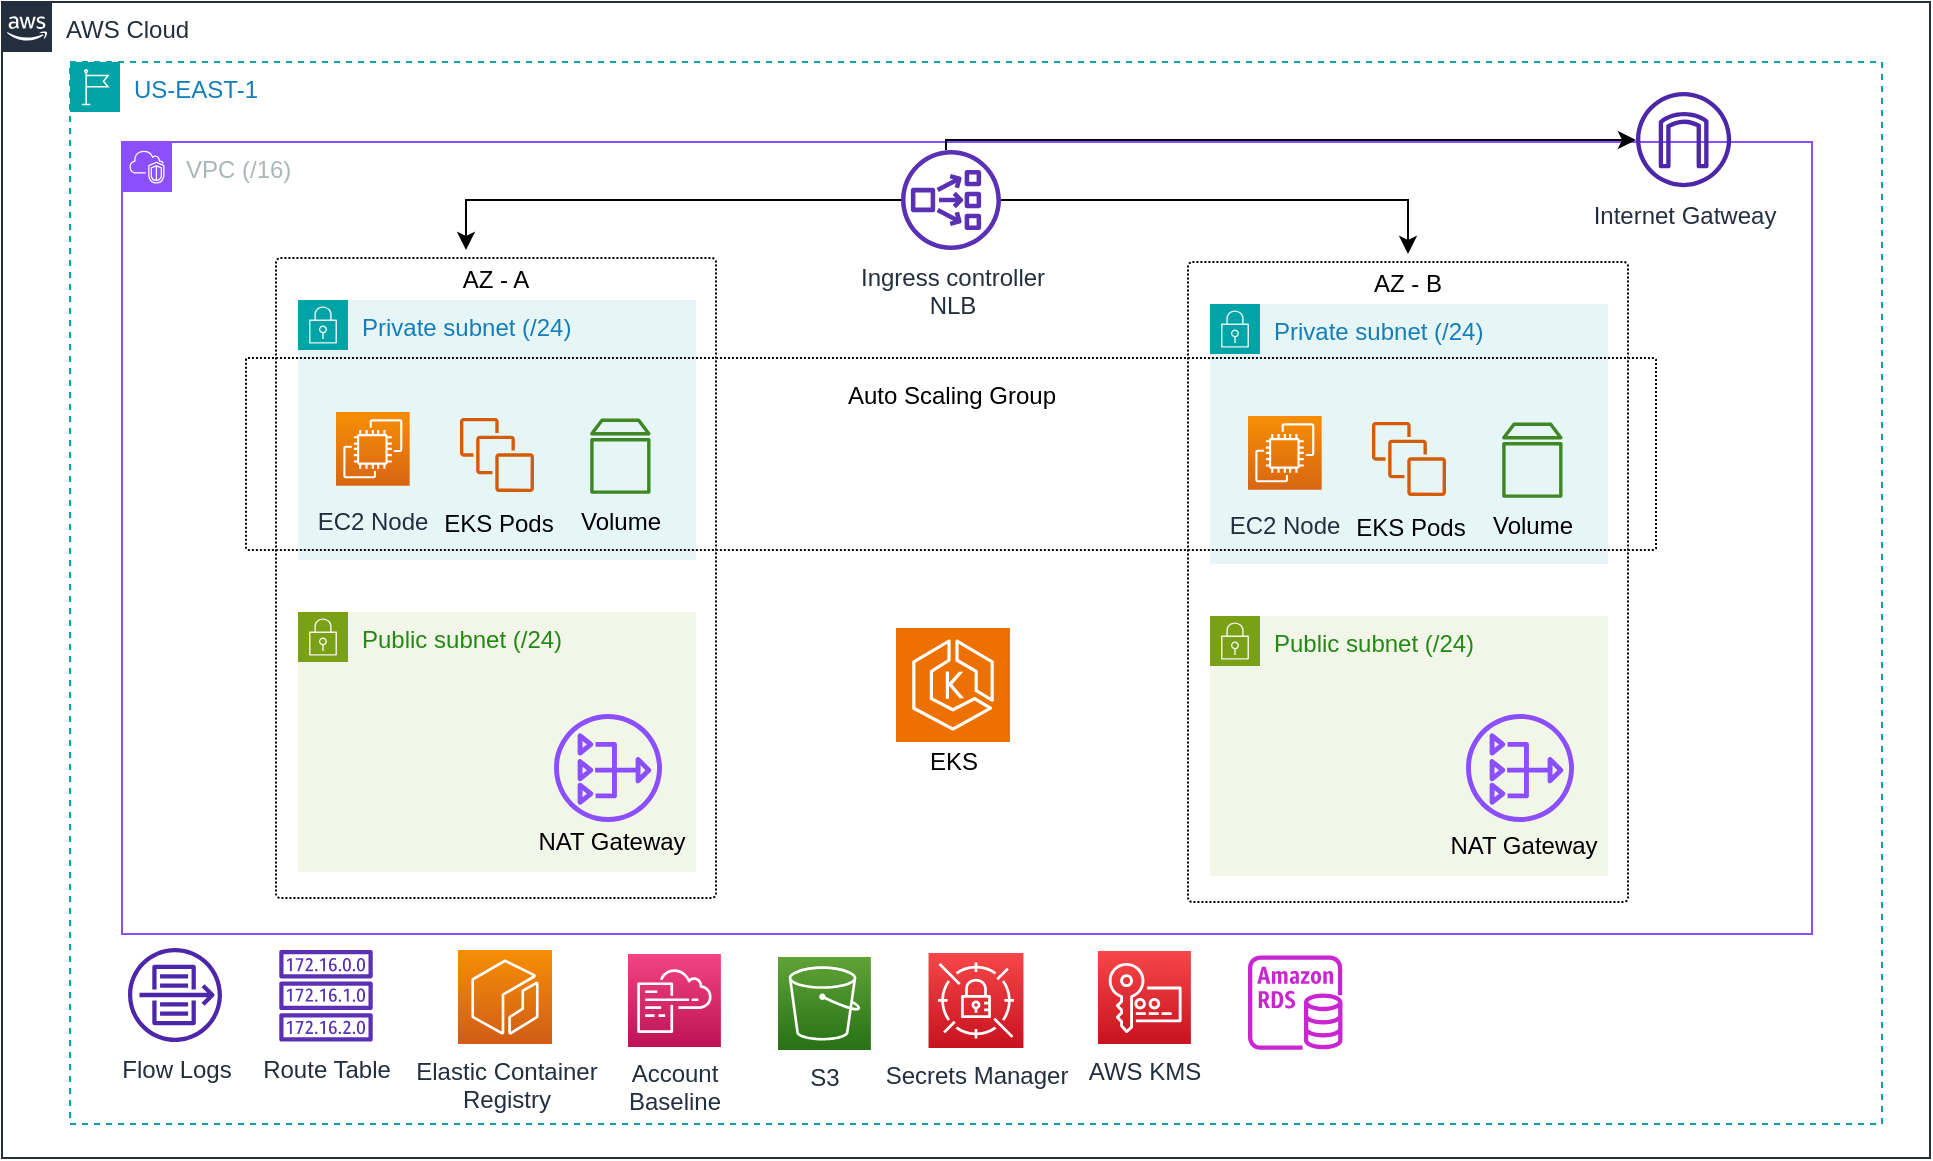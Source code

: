 <mxfile version="24.6.4" type="device">
  <diagram name="Página-1" id="-zVH7wra4wSJ4nItj-KG">
    <mxGraphModel dx="2595" dy="697" grid="0" gridSize="10" guides="1" tooltips="1" connect="1" arrows="1" fold="1" page="0" pageScale="1" pageWidth="827" pageHeight="1169" math="0" shadow="0">
      <root>
        <mxCell id="0" />
        <mxCell id="1" parent="0" />
        <mxCell id="qDiGHT9fKr-F-e3usDwU-3" value="AWS Cloud" style="points=[[0,0],[0.25,0],[0.5,0],[0.75,0],[1,0],[1,0.25],[1,0.5],[1,0.75],[1,1],[0.75,1],[0.5,1],[0.25,1],[0,1],[0,0.75],[0,0.5],[0,0.25]];outlineConnect=0;gradientColor=none;html=1;whiteSpace=wrap;fontSize=12;fontStyle=0;container=1;pointerEvents=0;collapsible=0;recursiveResize=0;shape=mxgraph.aws4.group;grIcon=mxgraph.aws4.group_aws_cloud_alt;strokeColor=#232F3E;fillColor=none;verticalAlign=top;align=left;spacingLeft=30;fontColor=#232F3E;dashed=0;" vertex="1" parent="1">
          <mxGeometry x="-1012" y="91" width="964" height="578" as="geometry" />
        </mxCell>
        <mxCell id="qDiGHT9fKr-F-e3usDwU-5" value="US-EAST-1" style="points=[[0,0],[0.25,0],[0.5,0],[0.75,0],[1,0],[1,0.25],[1,0.5],[1,0.75],[1,1],[0.75,1],[0.5,1],[0.25,1],[0,1],[0,0.75],[0,0.5],[0,0.25]];outlineConnect=0;gradientColor=none;html=1;whiteSpace=wrap;fontSize=12;fontStyle=0;container=1;pointerEvents=0;collapsible=0;recursiveResize=0;shape=mxgraph.aws4.group;grIcon=mxgraph.aws4.group_region;strokeColor=#00A4A6;fillColor=none;verticalAlign=top;align=left;spacingLeft=30;fontColor=#147EBA;dashed=1;" vertex="1" parent="qDiGHT9fKr-F-e3usDwU-3">
          <mxGeometry x="34" y="30" width="906" height="531" as="geometry" />
        </mxCell>
        <mxCell id="qDiGHT9fKr-F-e3usDwU-4" value="VPC (/16)" style="points=[[0,0],[0.25,0],[0.5,0],[0.75,0],[1,0],[1,0.25],[1,0.5],[1,0.75],[1,1],[0.75,1],[0.5,1],[0.25,1],[0,1],[0,0.75],[0,0.5],[0,0.25]];outlineConnect=0;gradientColor=none;html=1;whiteSpace=wrap;fontSize=12;fontStyle=0;container=1;pointerEvents=0;collapsible=0;recursiveResize=0;shape=mxgraph.aws4.group;grIcon=mxgraph.aws4.group_vpc2;strokeColor=#8C4FFF;fillColor=none;verticalAlign=top;align=left;spacingLeft=30;fontColor=#AAB7B8;dashed=0;" vertex="1" parent="qDiGHT9fKr-F-e3usDwU-5">
          <mxGeometry x="26" y="40" width="845" height="396" as="geometry" />
        </mxCell>
        <mxCell id="qDiGHT9fKr-F-e3usDwU-24" value="" style="group" vertex="1" connectable="0" parent="qDiGHT9fKr-F-e3usDwU-4">
          <mxGeometry x="77" y="58" width="692" height="322" as="geometry" />
        </mxCell>
        <mxCell id="qDiGHT9fKr-F-e3usDwU-26" value="" style="group" vertex="1" connectable="0" parent="qDiGHT9fKr-F-e3usDwU-24">
          <mxGeometry x="456" y="2" width="220" height="320" as="geometry" />
        </mxCell>
        <mxCell id="qDiGHT9fKr-F-e3usDwU-27" value="" style="rounded=1;arcSize=1;dashed=1;fillColor=none;gradientColor=none;dashPattern=1 1;strokeWidth=1;" vertex="1" parent="qDiGHT9fKr-F-e3usDwU-26">
          <mxGeometry width="220" height="320" as="geometry" />
        </mxCell>
        <mxCell id="qDiGHT9fKr-F-e3usDwU-28" value="Public subnet (/24)" style="points=[[0,0],[0.25,0],[0.5,0],[0.75,0],[1,0],[1,0.25],[1,0.5],[1,0.75],[1,1],[0.75,1],[0.5,1],[0.25,1],[0,1],[0,0.75],[0,0.5],[0,0.25]];outlineConnect=0;gradientColor=none;html=1;whiteSpace=wrap;fontSize=12;fontStyle=0;container=1;pointerEvents=0;collapsible=0;recursiveResize=0;shape=mxgraph.aws4.group;grIcon=mxgraph.aws4.group_security_group;grStroke=0;strokeColor=#7AA116;fillColor=#F2F6E8;verticalAlign=top;align=left;spacingLeft=30;fontColor=#248814;dashed=0;" vertex="1" parent="qDiGHT9fKr-F-e3usDwU-26">
          <mxGeometry x="11" y="177" width="199" height="130" as="geometry" />
        </mxCell>
        <mxCell id="qDiGHT9fKr-F-e3usDwU-29" value="" style="sketch=0;outlineConnect=0;fontColor=#232F3E;gradientColor=none;fillColor=#8C4FFF;strokeColor=none;dashed=0;verticalLabelPosition=bottom;verticalAlign=top;align=center;html=1;fontSize=12;fontStyle=0;aspect=fixed;pointerEvents=1;shape=mxgraph.aws4.nat_gateway;" vertex="1" parent="qDiGHT9fKr-F-e3usDwU-28">
          <mxGeometry x="128" y="49" width="54" height="54" as="geometry" />
        </mxCell>
        <mxCell id="qDiGHT9fKr-F-e3usDwU-30" value="Private subnet (/24)" style="points=[[0,0],[0.25,0],[0.5,0],[0.75,0],[1,0],[1,0.25],[1,0.5],[1,0.75],[1,1],[0.75,1],[0.5,1],[0.25,1],[0,1],[0,0.75],[0,0.5],[0,0.25]];outlineConnect=0;gradientColor=none;html=1;whiteSpace=wrap;fontSize=12;fontStyle=0;container=1;pointerEvents=0;collapsible=0;recursiveResize=0;shape=mxgraph.aws4.group;grIcon=mxgraph.aws4.group_security_group;grStroke=0;strokeColor=#00A4A6;fillColor=#E6F6F7;verticalAlign=top;align=left;spacingLeft=30;fontColor=#147EBA;dashed=0;" vertex="1" parent="qDiGHT9fKr-F-e3usDwU-26">
          <mxGeometry x="11" y="21" width="199" height="130" as="geometry" />
        </mxCell>
        <mxCell id="qDiGHT9fKr-F-e3usDwU-31" value="AZ - B" style="text;html=1;align=center;verticalAlign=middle;whiteSpace=wrap;rounded=0;" vertex="1" parent="qDiGHT9fKr-F-e3usDwU-30">
          <mxGeometry x="69" y="-25" width="60" height="30" as="geometry" />
        </mxCell>
        <mxCell id="qDiGHT9fKr-F-e3usDwU-32" value="NAT Gateway" style="text;html=1;align=center;verticalAlign=middle;whiteSpace=wrap;rounded=0;" vertex="1" parent="qDiGHT9fKr-F-e3usDwU-26">
          <mxGeometry x="126" y="277" width="84" height="30" as="geometry" />
        </mxCell>
        <mxCell id="qDiGHT9fKr-F-e3usDwU-33" value="&lt;font color=&quot;#030405&quot; style=&quot;font-size: 12px;&quot;&gt;EKS Pods&lt;/font&gt;" style="sketch=0;outlineConnect=0;fontColor=#232F3E;gradientColor=none;fillColor=#D45B07;strokeColor=none;dashed=0;verticalLabelPosition=bottom;verticalAlign=top;align=center;html=1;fontSize=14;fontStyle=0;aspect=fixed;pointerEvents=1;shape=mxgraph.aws4.instances;" vertex="1" parent="qDiGHT9fKr-F-e3usDwU-26">
          <mxGeometry x="92" y="80" width="37" height="37" as="geometry" />
        </mxCell>
        <mxCell id="qDiGHT9fKr-F-e3usDwU-34" value="&lt;font style=&quot;font-size: 12px;&quot;&gt;Volume&lt;/font&gt;" style="sketch=0;outlineConnect=0;fontColor=#000000;gradientColor=none;fillColor=#3F8624;strokeColor=none;dashed=0;verticalLabelPosition=bottom;verticalAlign=top;align=center;html=1;fontSize=12;fontStyle=0;aspect=fixed;pointerEvents=1;shape=mxgraph.aws4.volume;" vertex="1" parent="qDiGHT9fKr-F-e3usDwU-26">
          <mxGeometry x="157" y="80" width="30.33" height="38.16" as="geometry" />
        </mxCell>
        <mxCell id="qDiGHT9fKr-F-e3usDwU-35" value="&lt;font style=&quot;font-size: 12px;&quot;&gt;EC2 Node&lt;/font&gt;" style="outlineConnect=0;fontColor=#232F3E;gradientColor=#F78E04;gradientDirection=north;fillColor=#D86613;strokeColor=#ffffff;dashed=0;verticalLabelPosition=bottom;verticalAlign=top;align=center;html=1;fontSize=16;fontStyle=0;aspect=fixed;shape=mxgraph.aws4.resourceIcon;resIcon=mxgraph.aws4.ec2;fontFamily=Helvetica;" vertex="1" parent="qDiGHT9fKr-F-e3usDwU-26">
          <mxGeometry x="30" y="77" width="36.84" height="36.84" as="geometry" />
        </mxCell>
        <mxCell id="qDiGHT9fKr-F-e3usDwU-10" value="" style="rounded=1;arcSize=1;dashed=1;fillColor=none;gradientColor=none;dashPattern=1 1;strokeWidth=1;" vertex="1" parent="qDiGHT9fKr-F-e3usDwU-24">
          <mxGeometry width="220" height="320" as="geometry" />
        </mxCell>
        <mxCell id="qDiGHT9fKr-F-e3usDwU-6" value="Public subnet (/24)" style="points=[[0,0],[0.25,0],[0.5,0],[0.75,0],[1,0],[1,0.25],[1,0.5],[1,0.75],[1,1],[0.75,1],[0.5,1],[0.25,1],[0,1],[0,0.75],[0,0.5],[0,0.25]];outlineConnect=0;gradientColor=none;html=1;whiteSpace=wrap;fontSize=12;fontStyle=0;container=1;pointerEvents=0;collapsible=0;recursiveResize=0;shape=mxgraph.aws4.group;grIcon=mxgraph.aws4.group_security_group;grStroke=0;strokeColor=#7AA116;fillColor=#F2F6E8;verticalAlign=top;align=left;spacingLeft=30;fontColor=#248814;dashed=0;" vertex="1" parent="qDiGHT9fKr-F-e3usDwU-24">
          <mxGeometry x="11" y="177" width="199" height="130" as="geometry" />
        </mxCell>
        <mxCell id="qDiGHT9fKr-F-e3usDwU-12" value="" style="sketch=0;outlineConnect=0;fontColor=#232F3E;gradientColor=none;fillColor=#8C4FFF;strokeColor=none;dashed=0;verticalLabelPosition=bottom;verticalAlign=top;align=center;html=1;fontSize=12;fontStyle=0;aspect=fixed;pointerEvents=1;shape=mxgraph.aws4.nat_gateway;" vertex="1" parent="qDiGHT9fKr-F-e3usDwU-6">
          <mxGeometry x="128" y="51" width="54" height="54" as="geometry" />
        </mxCell>
        <mxCell id="qDiGHT9fKr-F-e3usDwU-8" value="Private subnet (/24)" style="points=[[0,0],[0.25,0],[0.5,0],[0.75,0],[1,0],[1,0.25],[1,0.5],[1,0.75],[1,1],[0.75,1],[0.5,1],[0.25,1],[0,1],[0,0.75],[0,0.5],[0,0.25]];outlineConnect=0;gradientColor=none;html=1;whiteSpace=wrap;fontSize=12;fontStyle=0;container=1;pointerEvents=0;collapsible=0;recursiveResize=0;shape=mxgraph.aws4.group;grIcon=mxgraph.aws4.group_security_group;grStroke=0;strokeColor=#00A4A6;fillColor=#E6F6F7;verticalAlign=top;align=left;spacingLeft=30;fontColor=#147EBA;dashed=0;" vertex="1" parent="qDiGHT9fKr-F-e3usDwU-24">
          <mxGeometry x="11" y="21" width="199" height="130" as="geometry" />
        </mxCell>
        <mxCell id="qDiGHT9fKr-F-e3usDwU-11" value="AZ - A" style="text;html=1;align=center;verticalAlign=middle;whiteSpace=wrap;rounded=0;" vertex="1" parent="qDiGHT9fKr-F-e3usDwU-8">
          <mxGeometry x="69" y="-25" width="60" height="30" as="geometry" />
        </mxCell>
        <mxCell id="qDiGHT9fKr-F-e3usDwU-13" value="NAT Gateway" style="text;html=1;align=center;verticalAlign=middle;whiteSpace=wrap;rounded=0;" vertex="1" parent="qDiGHT9fKr-F-e3usDwU-24">
          <mxGeometry x="126" y="277" width="84" height="30" as="geometry" />
        </mxCell>
        <mxCell id="qDiGHT9fKr-F-e3usDwU-17" value="&lt;font color=&quot;#030405&quot; style=&quot;font-size: 12px;&quot;&gt;EKS Pods&lt;/font&gt;" style="sketch=0;outlineConnect=0;fontColor=#232F3E;gradientColor=none;fillColor=#D45B07;strokeColor=none;dashed=0;verticalLabelPosition=bottom;verticalAlign=top;align=center;html=1;fontSize=14;fontStyle=0;aspect=fixed;pointerEvents=1;shape=mxgraph.aws4.instances;" vertex="1" parent="qDiGHT9fKr-F-e3usDwU-24">
          <mxGeometry x="92" y="80" width="37" height="37" as="geometry" />
        </mxCell>
        <mxCell id="qDiGHT9fKr-F-e3usDwU-19" value="&lt;font style=&quot;font-size: 12px;&quot;&gt;Volume&lt;/font&gt;" style="sketch=0;outlineConnect=0;fontColor=#000000;gradientColor=none;fillColor=#3F8624;strokeColor=none;dashed=0;verticalLabelPosition=bottom;verticalAlign=top;align=center;html=1;fontSize=12;fontStyle=0;aspect=fixed;pointerEvents=1;shape=mxgraph.aws4.volume;" vertex="1" parent="qDiGHT9fKr-F-e3usDwU-24">
          <mxGeometry x="157" y="80" width="30.33" height="38.16" as="geometry" />
        </mxCell>
        <mxCell id="qDiGHT9fKr-F-e3usDwU-20" value="&lt;font style=&quot;font-size: 12px;&quot;&gt;EC2 Node&lt;/font&gt;" style="outlineConnect=0;fontColor=#232F3E;gradientColor=#F78E04;gradientDirection=north;fillColor=#D86613;strokeColor=#ffffff;dashed=0;verticalLabelPosition=bottom;verticalAlign=top;align=center;html=1;fontSize=16;fontStyle=0;aspect=fixed;shape=mxgraph.aws4.resourceIcon;resIcon=mxgraph.aws4.ec2;fontFamily=Helvetica;" vertex="1" parent="qDiGHT9fKr-F-e3usDwU-24">
          <mxGeometry x="30" y="77" width="36.84" height="36.84" as="geometry" />
        </mxCell>
        <mxCell id="qDiGHT9fKr-F-e3usDwU-50" value="" style="group" vertex="1" connectable="0" parent="qDiGHT9fKr-F-e3usDwU-24">
          <mxGeometry x="-15" y="50" width="705" height="96" as="geometry" />
        </mxCell>
        <mxCell id="qDiGHT9fKr-F-e3usDwU-51" value="" style="rounded=1;arcSize=1;dashed=1;fillColor=none;gradientColor=none;dashPattern=1 1;strokeWidth=1;" vertex="1" parent="qDiGHT9fKr-F-e3usDwU-50">
          <mxGeometry width="705" height="96" as="geometry" />
        </mxCell>
        <mxCell id="qDiGHT9fKr-F-e3usDwU-56" value="Auto Scaling Group" style="text;html=1;align=center;verticalAlign=middle;whiteSpace=wrap;rounded=0;" vertex="1" parent="qDiGHT9fKr-F-e3usDwU-50">
          <mxGeometry x="290.75" y="4" width="123.5" height="30" as="geometry" />
        </mxCell>
        <mxCell id="qDiGHT9fKr-F-e3usDwU-91" value="" style="group" vertex="1" connectable="0" parent="qDiGHT9fKr-F-e3usDwU-24">
          <mxGeometry x="308.5" y="185" width="60" height="82" as="geometry" />
        </mxCell>
        <mxCell id="qDiGHT9fKr-F-e3usDwU-14" value="" style="sketch=0;points=[[0,0,0],[0.25,0,0],[0.5,0,0],[0.75,0,0],[1,0,0],[0,1,0],[0.25,1,0],[0.5,1,0],[0.75,1,0],[1,1,0],[0,0.25,0],[0,0.5,0],[0,0.75,0],[1,0.25,0],[1,0.5,0],[1,0.75,0]];outlineConnect=0;fontColor=#232F3E;fillColor=#ED7100;strokeColor=#ffffff;dashed=0;verticalLabelPosition=bottom;verticalAlign=top;align=center;html=1;fontSize=12;fontStyle=0;aspect=fixed;shape=mxgraph.aws4.resourceIcon;resIcon=mxgraph.aws4.eks;" vertex="1" parent="qDiGHT9fKr-F-e3usDwU-91">
          <mxGeometry x="1.5" width="57" height="57" as="geometry" />
        </mxCell>
        <mxCell id="qDiGHT9fKr-F-e3usDwU-88" value="EKS" style="text;html=1;align=center;verticalAlign=middle;whiteSpace=wrap;rounded=0;" vertex="1" parent="qDiGHT9fKr-F-e3usDwU-91">
          <mxGeometry y="52" width="60" height="30" as="geometry" />
        </mxCell>
        <mxCell id="qDiGHT9fKr-F-e3usDwU-60" style="edgeStyle=orthogonalEdgeStyle;rounded=0;orthogonalLoop=1;jettySize=auto;html=1;entryX=0.25;entryY=0;entryDx=0;entryDy=0;" edge="1" parent="qDiGHT9fKr-F-e3usDwU-4" source="qDiGHT9fKr-F-e3usDwU-37" target="qDiGHT9fKr-F-e3usDwU-11">
          <mxGeometry relative="1" as="geometry" />
        </mxCell>
        <mxCell id="qDiGHT9fKr-F-e3usDwU-61" style="edgeStyle=orthogonalEdgeStyle;rounded=0;orthogonalLoop=1;jettySize=auto;html=1;" edge="1" parent="qDiGHT9fKr-F-e3usDwU-4" source="qDiGHT9fKr-F-e3usDwU-37" target="qDiGHT9fKr-F-e3usDwU-31">
          <mxGeometry relative="1" as="geometry" />
        </mxCell>
        <mxCell id="qDiGHT9fKr-F-e3usDwU-37" value="Ingress controller&lt;br&gt;NLB" style="outlineConnect=0;fontColor=#232F3E;gradientColor=none;fillColor=#5A30B5;strokeColor=none;dashed=0;verticalLabelPosition=bottom;verticalAlign=top;align=center;html=1;fontSize=12;fontStyle=0;aspect=fixed;pointerEvents=1;shape=mxgraph.aws4.network_load_balancer;" vertex="1" parent="qDiGHT9fKr-F-e3usDwU-4">
          <mxGeometry x="389.5" y="4.0" width="50" height="50" as="geometry" />
        </mxCell>
        <mxCell id="qDiGHT9fKr-F-e3usDwU-92" value="Account&lt;br style=&quot;font-size: 12px;&quot;&gt;Baseline" style="outlineConnect=0;fontColor=#232F3E;gradientColor=#F34482;gradientDirection=north;fillColor=#BC1356;strokeColor=#ffffff;dashed=0;verticalLabelPosition=bottom;verticalAlign=top;align=center;html=1;fontSize=12;fontStyle=0;aspect=fixed;shape=mxgraph.aws4.resourceIcon;resIcon=mxgraph.aws4.cloudformation;" vertex="1" parent="qDiGHT9fKr-F-e3usDwU-5">
          <mxGeometry x="279" y="446" width="46.44" height="46.44" as="geometry" />
        </mxCell>
        <mxCell id="qDiGHT9fKr-F-e3usDwU-93" value="Elastic Container&lt;br&gt;Registry" style="sketch=0;points=[[0,0,0],[0.25,0,0],[0.5,0,0],[0.75,0,0],[1,0,0],[0,1,0],[0.25,1,0],[0.5,1,0],[0.75,1,0],[1,1,0],[0,0.25,0],[0,0.5,0],[0,0.75,0],[1,0.25,0],[1,0.5,0],[1,0.75,0]];outlineConnect=0;fontColor=#232F3E;gradientColor=#F78E04;gradientDirection=north;fillColor=#D05C17;strokeColor=#ffffff;dashed=0;verticalLabelPosition=bottom;verticalAlign=top;align=center;html=1;fontSize=12;fontStyle=0;aspect=fixed;shape=mxgraph.aws4.resourceIcon;resIcon=mxgraph.aws4.ecr;" vertex="1" parent="qDiGHT9fKr-F-e3usDwU-5">
          <mxGeometry x="194" y="444" width="47" height="47" as="geometry" />
        </mxCell>
        <mxCell id="qDiGHT9fKr-F-e3usDwU-94" value="Route Table" style="outlineConnect=0;fontColor=#232F3E;gradientColor=none;fillColor=#5A30B5;strokeColor=none;dashed=0;verticalLabelPosition=bottom;verticalAlign=top;align=center;html=1;fontSize=12;fontStyle=0;aspect=fixed;pointerEvents=1;shape=mxgraph.aws4.route_table;" vertex="1" parent="qDiGHT9fKr-F-e3usDwU-5">
          <mxGeometry x="104.5" y="444" width="47" height="45.8" as="geometry" />
        </mxCell>
        <mxCell id="qDiGHT9fKr-F-e3usDwU-95" value="Flow Logs" style="sketch=0;outlineConnect=0;fontColor=#232F3E;gradientColor=none;fillColor=#4D27AA;strokeColor=none;dashed=0;verticalLabelPosition=bottom;verticalAlign=top;align=center;html=1;fontSize=12;fontStyle=0;aspect=fixed;pointerEvents=1;shape=mxgraph.aws4.flow_logs;" vertex="1" parent="qDiGHT9fKr-F-e3usDwU-5">
          <mxGeometry x="29" y="443" width="47" height="47" as="geometry" />
        </mxCell>
        <mxCell id="qDiGHT9fKr-F-e3usDwU-96" value="S3" style="sketch=0;points=[[0,0,0],[0.25,0,0],[0.5,0,0],[0.75,0,0],[1,0,0],[0,1,0],[0.25,1,0],[0.5,1,0],[0.75,1,0],[1,1,0],[0,0.25,0],[0,0.5,0],[0,0.75,0],[1,0.25,0],[1,0.5,0],[1,0.75,0]];outlineConnect=0;fontColor=#232F3E;gradientColor=#60A337;gradientDirection=north;fillColor=#277116;strokeColor=#ffffff;dashed=0;verticalLabelPosition=bottom;verticalAlign=top;align=center;html=1;fontSize=12;fontStyle=0;aspect=fixed;shape=mxgraph.aws4.resourceIcon;resIcon=mxgraph.aws4.s3;" vertex="1" parent="qDiGHT9fKr-F-e3usDwU-5">
          <mxGeometry x="354" y="447.51" width="46.44" height="46.44" as="geometry" />
        </mxCell>
        <mxCell id="qDiGHT9fKr-F-e3usDwU-97" value="AWS KMS" style="sketch=0;points=[[0,0,0],[0.25,0,0],[0.5,0,0],[0.75,0,0],[1,0,0],[0,1,0],[0.25,1,0],[0.5,1,0],[0.75,1,0],[1,1,0],[0,0.25,0],[0,0.5,0],[0,0.75,0],[1,0.25,0],[1,0.5,0],[1,0.75,0]];outlineConnect=0;fontColor=#232F3E;gradientColor=#F54749;gradientDirection=north;fillColor=#C7131F;strokeColor=#ffffff;dashed=0;verticalLabelPosition=bottom;verticalAlign=top;align=center;html=1;fontSize=12;fontStyle=0;aspect=fixed;shape=mxgraph.aws4.resourceIcon;resIcon=mxgraph.aws4.key_management_service;" vertex="1" parent="qDiGHT9fKr-F-e3usDwU-5">
          <mxGeometry x="514" y="444.56" width="46.44" height="46.44" as="geometry" />
        </mxCell>
        <mxCell id="qDiGHT9fKr-F-e3usDwU-98" value="Secrets Manager" style="sketch=0;points=[[0,0,0],[0.25,0,0],[0.5,0,0],[0.75,0,0],[1,0,0],[0,1,0],[0.25,1,0],[0.5,1,0],[0.75,1,0],[1,1,0],[0,0.25,0],[0,0.5,0],[0,0.75,0],[1,0.25,0],[1,0.5,0],[1,0.75,0]];outlineConnect=0;fontColor=#232F3E;gradientColor=#F54749;gradientDirection=north;fillColor=#C7131F;strokeColor=#ffffff;dashed=0;verticalLabelPosition=bottom;verticalAlign=top;align=center;html=1;fontSize=12;fontStyle=0;aspect=fixed;shape=mxgraph.aws4.resourceIcon;resIcon=mxgraph.aws4.secrets_manager;" vertex="1" parent="qDiGHT9fKr-F-e3usDwU-5">
          <mxGeometry x="429.27" y="445.49" width="47.45" height="47.45" as="geometry" />
        </mxCell>
        <mxCell id="qDiGHT9fKr-F-e3usDwU-21" value="" style="sketch=0;outlineConnect=0;fontColor=#232F3E;gradientColor=none;fillColor=#C925D1;strokeColor=none;dashed=0;verticalLabelPosition=bottom;verticalAlign=top;align=center;html=1;fontSize=12;fontStyle=0;aspect=fixed;pointerEvents=1;shape=mxgraph.aws4.rds_instance;" vertex="1" parent="qDiGHT9fKr-F-e3usDwU-5">
          <mxGeometry x="589" y="446.71" width="47.23" height="47.23" as="geometry" />
        </mxCell>
        <mxCell id="qDiGHT9fKr-F-e3usDwU-99" value="Internet Gatweay" style="sketch=0;outlineConnect=0;fontColor=#232F3E;gradientColor=none;fillColor=#4D27AA;strokeColor=none;dashed=0;verticalLabelPosition=bottom;verticalAlign=top;align=center;html=1;fontSize=12;fontStyle=0;aspect=fixed;pointerEvents=1;shape=mxgraph.aws4.internet_gateway;" vertex="1" parent="1">
          <mxGeometry x="-195" y="136" width="47.62" height="47.62" as="geometry" />
        </mxCell>
        <mxCell id="qDiGHT9fKr-F-e3usDwU-100" style="edgeStyle=orthogonalEdgeStyle;rounded=0;orthogonalLoop=1;jettySize=auto;html=1;" edge="1" parent="1" source="qDiGHT9fKr-F-e3usDwU-37" target="qDiGHT9fKr-F-e3usDwU-99">
          <mxGeometry relative="1" as="geometry">
            <Array as="points">
              <mxPoint x="-540" y="160" />
            </Array>
          </mxGeometry>
        </mxCell>
      </root>
    </mxGraphModel>
  </diagram>
</mxfile>
